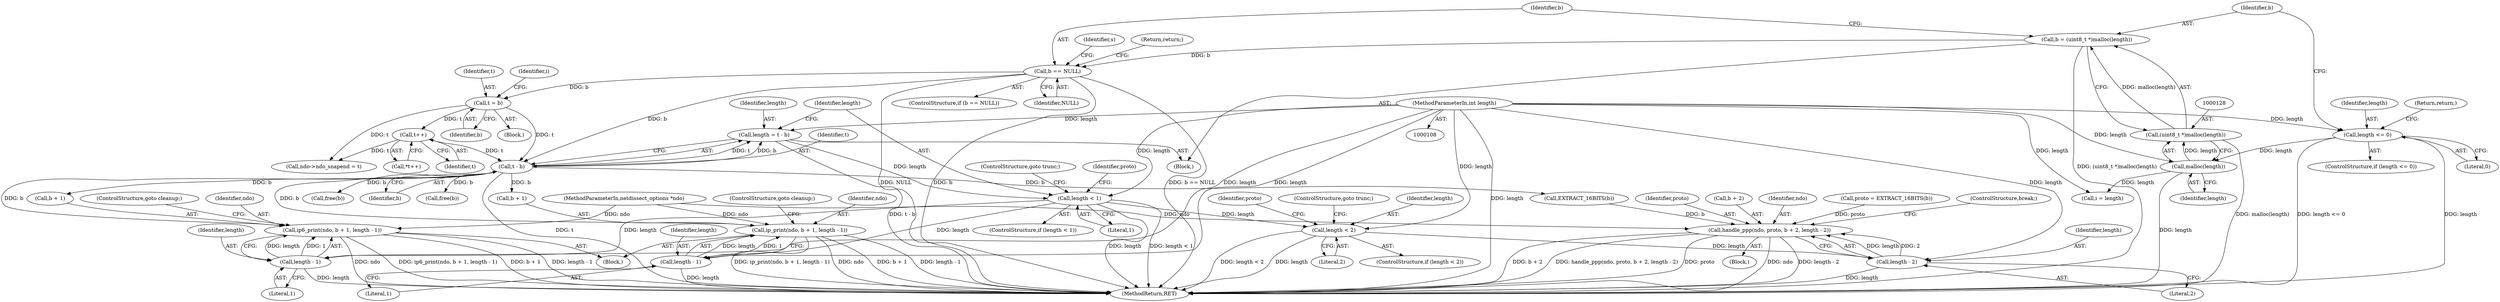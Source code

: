 digraph "1_tcpdump_0f95d441e4b5d7512cc5c326c8668a120e048eda@integer" {
"1000197" [label="(Call,length = t - b)"];
"1000199" [label="(Call,t - b)"];
"1000184" [label="(Call,t++)"];
"1000144" [label="(Call,t = b)"];
"1000132" [label="(Call,b == NULL)"];
"1000125" [label="(Call,b = (uint8_t *)malloc(length))"];
"1000127" [label="(Call,(uint8_t *)malloc(length))"];
"1000129" [label="(Call,malloc(length))"];
"1000121" [label="(Call,length <= 0)"];
"1000111" [label="(MethodParameterIn,int length)"];
"1000203" [label="(Call,length < 1)"];
"1000220" [label="(Call,length - 1)"];
"1000215" [label="(Call,ip_print(ndo, b + 1, length - 1))"];
"1000230" [label="(Call,length - 1)"];
"1000225" [label="(Call,ip6_print(ndo, b + 1, length - 1))"];
"1000237" [label="(Call,length < 2)"];
"1000276" [label="(Call,length - 2)"];
"1000270" [label="(Call,handle_ppp(ndo, proto, b + 2, length - 2))"];
"1000226" [label="(Identifier,ndo)"];
"1000272" [label="(Identifier,proto)"];
"1000237" [label="(Call,length < 2)"];
"1000200" [label="(Identifier,t)"];
"1000183" [label="(Call,*t++)"];
"1000242" [label="(Identifier,proto)"];
"1000123" [label="(Literal,0)"];
"1000273" [label="(Call,b + 2)"];
"1000227" [label="(Call,b + 1)"];
"1000203" [label="(Call,length < 1)"];
"1000135" [label="(Return,return;)"];
"1000129" [label="(Call,malloc(length))"];
"1000301" [label="(MethodReturn,RET)"];
"1000270" [label="(Call,handle_ppp(ndo, proto, b + 2, length - 2))"];
"1000223" [label="(ControlStructure,goto cleanup;)"];
"1000206" [label="(ControlStructure,goto trunc;)"];
"1000192" [label="(Call,ndo->ndo_snapend = t)"];
"1000216" [label="(Identifier,ndo)"];
"1000233" [label="(ControlStructure,goto cleanup;)"];
"1000239" [label="(Literal,2)"];
"1000147" [label="(Call,i = length)"];
"1000111" [label="(MethodParameterIn,int length)"];
"1000232" [label="(Literal,1)"];
"1000240" [label="(ControlStructure,goto trunc;)"];
"1000112" [label="(Block,)"];
"1000185" [label="(Identifier,t)"];
"1000131" [label="(ControlStructure,if (b == NULL))"];
"1000198" [label="(Identifier,length)"];
"1000133" [label="(Identifier,b)"];
"1000222" [label="(Literal,1)"];
"1000134" [label="(Identifier,NULL)"];
"1000230" [label="(Call,length - 1)"];
"1000197" [label="(Call,length = t - b)"];
"1000202" [label="(ControlStructure,if (length < 1))"];
"1000145" [label="(Identifier,t)"];
"1000221" [label="(Identifier,length)"];
"1000184" [label="(Call,t++)"];
"1000220" [label="(Call,length - 1)"];
"1000122" [label="(Identifier,length)"];
"1000276" [label="(Call,length - 2)"];
"1000271" [label="(Identifier,ndo)"];
"1000126" [label="(Identifier,b)"];
"1000238" [label="(Identifier,length)"];
"1000199" [label="(Call,t - b)"];
"1000225" [label="(Call,ip6_print(ndo, b + 1, length - 1))"];
"1000201" [label="(Identifier,b)"];
"1000132" [label="(Call,b == NULL)"];
"1000125" [label="(Call,b = (uint8_t *)malloc(length))"];
"1000231" [label="(Identifier,length)"];
"1000139" [label="(Identifier,s)"];
"1000241" [label="(Call,proto = EXTRACT_16BITS(b))"];
"1000120" [label="(ControlStructure,if (length <= 0))"];
"1000204" [label="(Identifier,length)"];
"1000127" [label="(Call,(uint8_t *)malloc(length))"];
"1000236" [label="(ControlStructure,if (length < 2))"];
"1000217" [label="(Call,b + 1)"];
"1000295" [label="(Call,free(b))"];
"1000148" [label="(Identifier,i)"];
"1000247" [label="(Block,)"];
"1000286" [label="(Call,free(b))"];
"1000146" [label="(Identifier,b)"];
"1000278" [label="(Literal,2)"];
"1000130" [label="(Identifier,length)"];
"1000277" [label="(Identifier,length)"];
"1000143" [label="(Block,)"];
"1000279" [label="(ControlStructure,break;)"];
"1000243" [label="(Call,EXTRACT_16BITS(b))"];
"1000121" [label="(Call,length <= 0)"];
"1000208" [label="(Identifier,proto)"];
"1000213" [label="(Block,)"];
"1000109" [label="(MethodParameterIn,netdissect_options *ndo)"];
"1000205" [label="(Literal,1)"];
"1000124" [label="(Return,return;)"];
"1000215" [label="(Call,ip_print(ndo, b + 1, length - 1))"];
"1000144" [label="(Call,t = b)"];
"1000197" -> "1000112"  [label="AST: "];
"1000197" -> "1000199"  [label="CFG: "];
"1000198" -> "1000197"  [label="AST: "];
"1000199" -> "1000197"  [label="AST: "];
"1000204" -> "1000197"  [label="CFG: "];
"1000197" -> "1000301"  [label="DDG: t - b"];
"1000199" -> "1000197"  [label="DDG: t"];
"1000199" -> "1000197"  [label="DDG: b"];
"1000111" -> "1000197"  [label="DDG: length"];
"1000197" -> "1000203"  [label="DDG: length"];
"1000199" -> "1000201"  [label="CFG: "];
"1000200" -> "1000199"  [label="AST: "];
"1000201" -> "1000199"  [label="AST: "];
"1000199" -> "1000301"  [label="DDG: t"];
"1000184" -> "1000199"  [label="DDG: t"];
"1000144" -> "1000199"  [label="DDG: t"];
"1000132" -> "1000199"  [label="DDG: b"];
"1000199" -> "1000215"  [label="DDG: b"];
"1000199" -> "1000217"  [label="DDG: b"];
"1000199" -> "1000225"  [label="DDG: b"];
"1000199" -> "1000227"  [label="DDG: b"];
"1000199" -> "1000243"  [label="DDG: b"];
"1000199" -> "1000286"  [label="DDG: b"];
"1000199" -> "1000295"  [label="DDG: b"];
"1000184" -> "1000183"  [label="AST: "];
"1000184" -> "1000185"  [label="CFG: "];
"1000185" -> "1000184"  [label="AST: "];
"1000183" -> "1000184"  [label="CFG: "];
"1000144" -> "1000184"  [label="DDG: t"];
"1000184" -> "1000192"  [label="DDG: t"];
"1000144" -> "1000143"  [label="AST: "];
"1000144" -> "1000146"  [label="CFG: "];
"1000145" -> "1000144"  [label="AST: "];
"1000146" -> "1000144"  [label="AST: "];
"1000148" -> "1000144"  [label="CFG: "];
"1000132" -> "1000144"  [label="DDG: b"];
"1000144" -> "1000192"  [label="DDG: t"];
"1000132" -> "1000131"  [label="AST: "];
"1000132" -> "1000134"  [label="CFG: "];
"1000133" -> "1000132"  [label="AST: "];
"1000134" -> "1000132"  [label="AST: "];
"1000135" -> "1000132"  [label="CFG: "];
"1000139" -> "1000132"  [label="CFG: "];
"1000132" -> "1000301"  [label="DDG: b == NULL"];
"1000132" -> "1000301"  [label="DDG: NULL"];
"1000132" -> "1000301"  [label="DDG: b"];
"1000125" -> "1000132"  [label="DDG: b"];
"1000125" -> "1000112"  [label="AST: "];
"1000125" -> "1000127"  [label="CFG: "];
"1000126" -> "1000125"  [label="AST: "];
"1000127" -> "1000125"  [label="AST: "];
"1000133" -> "1000125"  [label="CFG: "];
"1000125" -> "1000301"  [label="DDG: (uint8_t *)malloc(length)"];
"1000127" -> "1000125"  [label="DDG: malloc(length)"];
"1000127" -> "1000129"  [label="CFG: "];
"1000128" -> "1000127"  [label="AST: "];
"1000129" -> "1000127"  [label="AST: "];
"1000127" -> "1000301"  [label="DDG: malloc(length)"];
"1000129" -> "1000127"  [label="DDG: length"];
"1000129" -> "1000130"  [label="CFG: "];
"1000130" -> "1000129"  [label="AST: "];
"1000129" -> "1000301"  [label="DDG: length"];
"1000121" -> "1000129"  [label="DDG: length"];
"1000111" -> "1000129"  [label="DDG: length"];
"1000129" -> "1000147"  [label="DDG: length"];
"1000121" -> "1000120"  [label="AST: "];
"1000121" -> "1000123"  [label="CFG: "];
"1000122" -> "1000121"  [label="AST: "];
"1000123" -> "1000121"  [label="AST: "];
"1000124" -> "1000121"  [label="CFG: "];
"1000126" -> "1000121"  [label="CFG: "];
"1000121" -> "1000301"  [label="DDG: length <= 0"];
"1000121" -> "1000301"  [label="DDG: length"];
"1000111" -> "1000121"  [label="DDG: length"];
"1000111" -> "1000108"  [label="AST: "];
"1000111" -> "1000301"  [label="DDG: length"];
"1000111" -> "1000147"  [label="DDG: length"];
"1000111" -> "1000203"  [label="DDG: length"];
"1000111" -> "1000220"  [label="DDG: length"];
"1000111" -> "1000230"  [label="DDG: length"];
"1000111" -> "1000237"  [label="DDG: length"];
"1000111" -> "1000276"  [label="DDG: length"];
"1000203" -> "1000202"  [label="AST: "];
"1000203" -> "1000205"  [label="CFG: "];
"1000204" -> "1000203"  [label="AST: "];
"1000205" -> "1000203"  [label="AST: "];
"1000206" -> "1000203"  [label="CFG: "];
"1000208" -> "1000203"  [label="CFG: "];
"1000203" -> "1000301"  [label="DDG: length"];
"1000203" -> "1000301"  [label="DDG: length < 1"];
"1000203" -> "1000220"  [label="DDG: length"];
"1000203" -> "1000230"  [label="DDG: length"];
"1000203" -> "1000237"  [label="DDG: length"];
"1000220" -> "1000215"  [label="AST: "];
"1000220" -> "1000222"  [label="CFG: "];
"1000221" -> "1000220"  [label="AST: "];
"1000222" -> "1000220"  [label="AST: "];
"1000215" -> "1000220"  [label="CFG: "];
"1000220" -> "1000301"  [label="DDG: length"];
"1000220" -> "1000215"  [label="DDG: length"];
"1000220" -> "1000215"  [label="DDG: 1"];
"1000215" -> "1000213"  [label="AST: "];
"1000216" -> "1000215"  [label="AST: "];
"1000217" -> "1000215"  [label="AST: "];
"1000223" -> "1000215"  [label="CFG: "];
"1000215" -> "1000301"  [label="DDG: ndo"];
"1000215" -> "1000301"  [label="DDG: b + 1"];
"1000215" -> "1000301"  [label="DDG: length - 1"];
"1000215" -> "1000301"  [label="DDG: ip_print(ndo, b + 1, length - 1)"];
"1000109" -> "1000215"  [label="DDG: ndo"];
"1000230" -> "1000225"  [label="AST: "];
"1000230" -> "1000232"  [label="CFG: "];
"1000231" -> "1000230"  [label="AST: "];
"1000232" -> "1000230"  [label="AST: "];
"1000225" -> "1000230"  [label="CFG: "];
"1000230" -> "1000301"  [label="DDG: length"];
"1000230" -> "1000225"  [label="DDG: length"];
"1000230" -> "1000225"  [label="DDG: 1"];
"1000225" -> "1000213"  [label="AST: "];
"1000226" -> "1000225"  [label="AST: "];
"1000227" -> "1000225"  [label="AST: "];
"1000233" -> "1000225"  [label="CFG: "];
"1000225" -> "1000301"  [label="DDG: ndo"];
"1000225" -> "1000301"  [label="DDG: ip6_print(ndo, b + 1, length - 1)"];
"1000225" -> "1000301"  [label="DDG: b + 1"];
"1000225" -> "1000301"  [label="DDG: length - 1"];
"1000109" -> "1000225"  [label="DDG: ndo"];
"1000237" -> "1000236"  [label="AST: "];
"1000237" -> "1000239"  [label="CFG: "];
"1000238" -> "1000237"  [label="AST: "];
"1000239" -> "1000237"  [label="AST: "];
"1000240" -> "1000237"  [label="CFG: "];
"1000242" -> "1000237"  [label="CFG: "];
"1000237" -> "1000301"  [label="DDG: length < 2"];
"1000237" -> "1000301"  [label="DDG: length"];
"1000237" -> "1000276"  [label="DDG: length"];
"1000276" -> "1000270"  [label="AST: "];
"1000276" -> "1000278"  [label="CFG: "];
"1000277" -> "1000276"  [label="AST: "];
"1000278" -> "1000276"  [label="AST: "];
"1000270" -> "1000276"  [label="CFG: "];
"1000276" -> "1000301"  [label="DDG: length"];
"1000276" -> "1000270"  [label="DDG: length"];
"1000276" -> "1000270"  [label="DDG: 2"];
"1000270" -> "1000247"  [label="AST: "];
"1000271" -> "1000270"  [label="AST: "];
"1000272" -> "1000270"  [label="AST: "];
"1000273" -> "1000270"  [label="AST: "];
"1000279" -> "1000270"  [label="CFG: "];
"1000270" -> "1000301"  [label="DDG: length - 2"];
"1000270" -> "1000301"  [label="DDG: b + 2"];
"1000270" -> "1000301"  [label="DDG: handle_ppp(ndo, proto, b + 2, length - 2)"];
"1000270" -> "1000301"  [label="DDG: proto"];
"1000270" -> "1000301"  [label="DDG: ndo"];
"1000109" -> "1000270"  [label="DDG: ndo"];
"1000241" -> "1000270"  [label="DDG: proto"];
"1000243" -> "1000270"  [label="DDG: b"];
}
